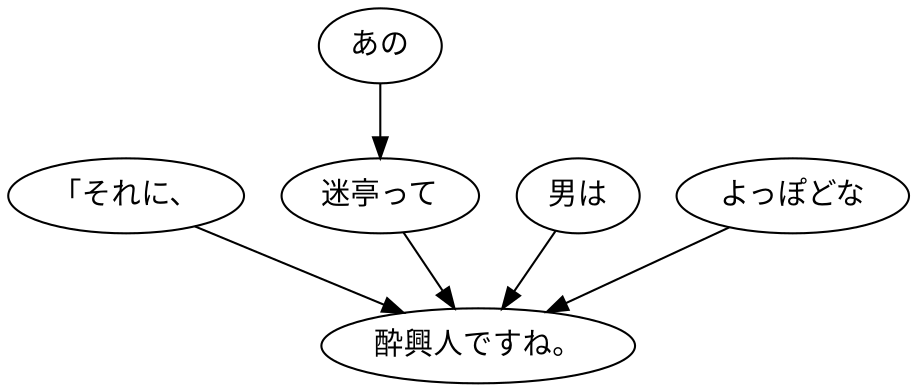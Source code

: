 digraph graph2122 {
	node0 [label="「それに、"];
	node1 [label="あの"];
	node2 [label="迷亭って"];
	node3 [label="男は"];
	node4 [label="よっぽどな"];
	node5 [label="酔興人ですね。"];
	node0 -> node5;
	node1 -> node2;
	node2 -> node5;
	node3 -> node5;
	node4 -> node5;
}
